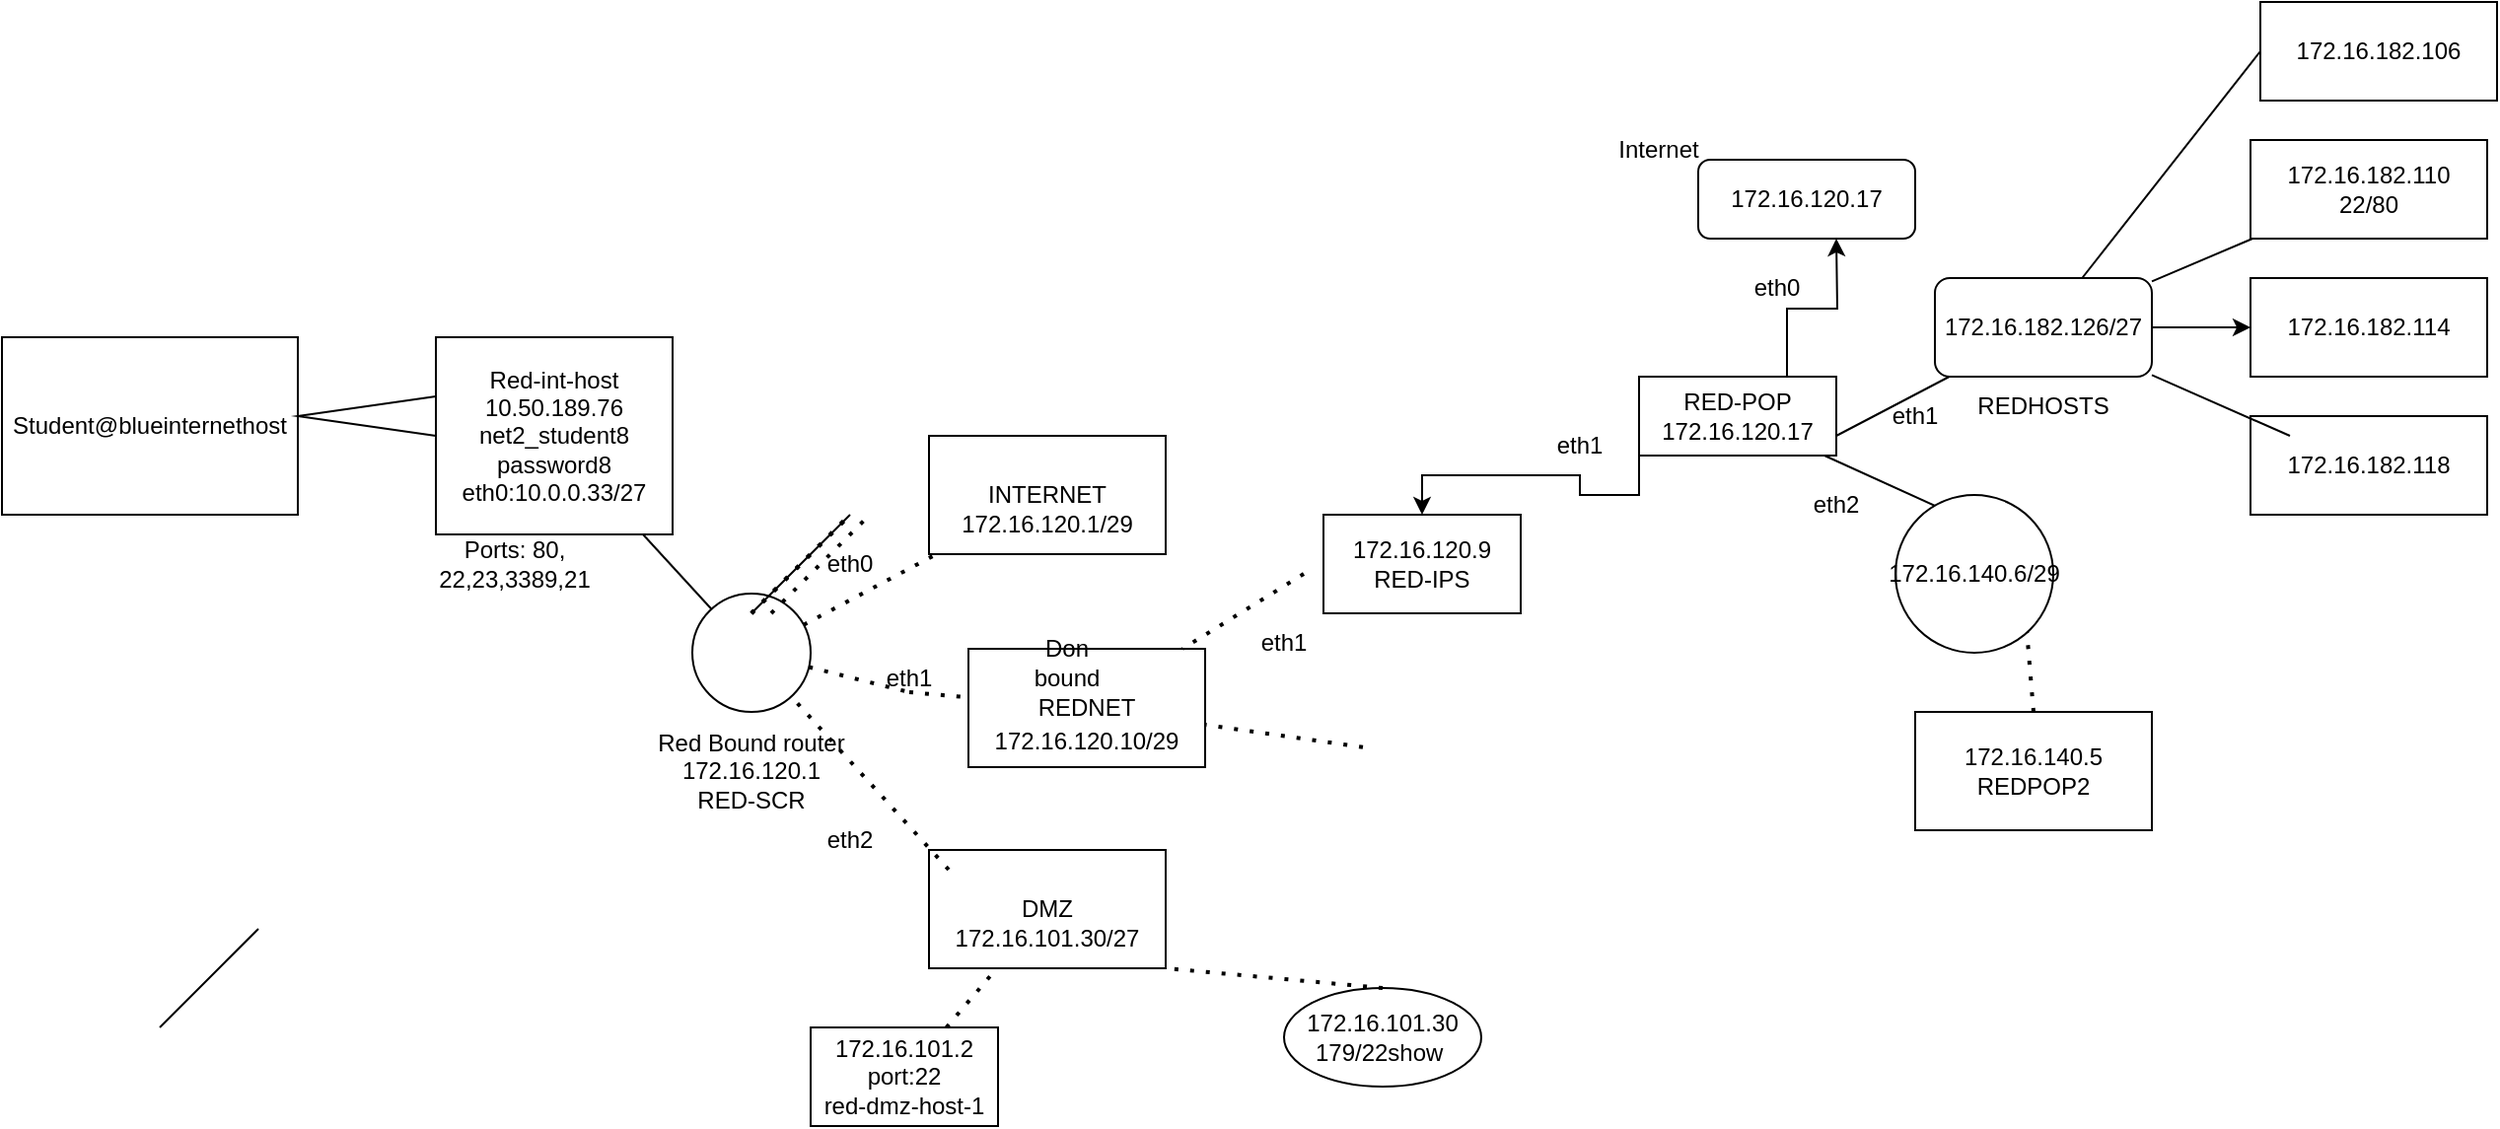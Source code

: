 <mxfile version="28.2.8">
  <diagram name="Page-1" id="Pym4T96IEMmdsNur6Ta0">
    <mxGraphModel dx="1326" dy="1831" grid="1" gridSize="10" guides="1" tooltips="1" connect="1" arrows="1" fold="1" page="1" pageScale="1" pageWidth="850" pageHeight="1100" math="0" shadow="0">
      <root>
        <mxCell id="0" />
        <mxCell id="1" parent="0" />
        <mxCell id="TnTFWZ-Hbo-qFbYyvlhM-1" value="Student@blueinternethost" style="rounded=0;whiteSpace=wrap;html=1;" vertex="1" parent="1">
          <mxGeometry x="10" y="70" width="150" height="90" as="geometry" />
        </mxCell>
        <mxCell id="TnTFWZ-Hbo-qFbYyvlhM-2" value="Red-int-host&lt;div&gt;10.50.189.76&lt;/div&gt;&lt;div&gt;net2_student8&lt;/div&gt;&lt;div&gt;password8&lt;/div&gt;&lt;div&gt;eth0:10.0.0.33/27&lt;/div&gt;" style="rounded=0;whiteSpace=wrap;html=1;" vertex="1" parent="1">
          <mxGeometry x="230" y="70" width="120" height="100" as="geometry" />
        </mxCell>
        <mxCell id="TnTFWZ-Hbo-qFbYyvlhM-3" value="" style="endArrow=none;html=1;rounded=0;entryX=0;entryY=0.5;entryDx=0;entryDy=0;" edge="1" parent="1" target="TnTFWZ-Hbo-qFbYyvlhM-2">
          <mxGeometry width="50" height="50" relative="1" as="geometry">
            <mxPoint x="230" y="100" as="sourcePoint" />
            <mxPoint x="450" y="350" as="targetPoint" />
            <Array as="points">
              <mxPoint x="160" y="110" />
            </Array>
          </mxGeometry>
        </mxCell>
        <mxCell id="TnTFWZ-Hbo-qFbYyvlhM-4" value="Ports: 80, 22,23,3389,21" style="text;html=1;whiteSpace=wrap;strokeColor=none;fillColor=none;align=center;verticalAlign=middle;rounded=0;" vertex="1" parent="1">
          <mxGeometry x="240" y="170" width="60" height="30" as="geometry" />
        </mxCell>
        <mxCell id="TnTFWZ-Hbo-qFbYyvlhM-9" value="" style="ellipse;whiteSpace=wrap;html=1;aspect=fixed;" vertex="1" parent="1">
          <mxGeometry x="360" y="200" width="60" height="60" as="geometry" />
        </mxCell>
        <mxCell id="TnTFWZ-Hbo-qFbYyvlhM-10" value="" style="endArrow=none;html=1;rounded=0;" edge="1" parent="1">
          <mxGeometry width="50" height="50" relative="1" as="geometry">
            <mxPoint x="90" y="420" as="sourcePoint" />
            <mxPoint x="140" y="370" as="targetPoint" />
          </mxGeometry>
        </mxCell>
        <mxCell id="TnTFWZ-Hbo-qFbYyvlhM-11" value="" style="endArrow=none;html=1;rounded=0;" edge="1" parent="1" target="TnTFWZ-Hbo-qFbYyvlhM-77">
          <mxGeometry width="50" height="50" relative="1" as="geometry">
            <mxPoint x="940" y="120" as="sourcePoint" />
            <mxPoint x="990" y="70" as="targetPoint" />
          </mxGeometry>
        </mxCell>
        <mxCell id="TnTFWZ-Hbo-qFbYyvlhM-13" value="Red Bound router&lt;div&gt;172.16.120.1&lt;/div&gt;&lt;div&gt;RED-SCR&lt;/div&gt;" style="text;html=1;whiteSpace=wrap;strokeColor=none;fillColor=none;align=center;verticalAlign=middle;rounded=0;" vertex="1" parent="1">
          <mxGeometry x="340" y="250" width="100" height="80" as="geometry" />
        </mxCell>
        <mxCell id="TnTFWZ-Hbo-qFbYyvlhM-15" value="" style="endArrow=none;html=1;rounded=0;entryX=0.875;entryY=1;entryDx=0;entryDy=0;entryPerimeter=0;" edge="1" parent="1" source="TnTFWZ-Hbo-qFbYyvlhM-9" target="TnTFWZ-Hbo-qFbYyvlhM-2">
          <mxGeometry width="50" height="50" relative="1" as="geometry">
            <mxPoint x="570" y="420" as="sourcePoint" />
            <mxPoint x="620" y="370" as="targetPoint" />
          </mxGeometry>
        </mxCell>
        <mxCell id="TnTFWZ-Hbo-qFbYyvlhM-17" value="INTERNET" style="rounded=0;whiteSpace=wrap;html=1;" vertex="1" parent="1">
          <mxGeometry x="480" y="120" width="120" height="60" as="geometry" />
        </mxCell>
        <mxCell id="TnTFWZ-Hbo-qFbYyvlhM-18" value="REDNET" style="rounded=0;whiteSpace=wrap;html=1;" vertex="1" parent="1">
          <mxGeometry x="500" y="228" width="120" height="60" as="geometry" />
        </mxCell>
        <mxCell id="TnTFWZ-Hbo-qFbYyvlhM-19" value="DMZ" style="rounded=0;whiteSpace=wrap;html=1;" vertex="1" parent="1">
          <mxGeometry x="480" y="330" width="120" height="60" as="geometry" />
        </mxCell>
        <mxCell id="TnTFWZ-Hbo-qFbYyvlhM-20" value="" style="endArrow=none;dashed=1;html=1;dashPattern=1 3;strokeWidth=2;rounded=0;" edge="1" parent="1" source="TnTFWZ-Hbo-qFbYyvlhM-9" target="TnTFWZ-Hbo-qFbYyvlhM-17">
          <mxGeometry width="50" height="50" relative="1" as="geometry">
            <mxPoint x="570" y="420" as="sourcePoint" />
            <mxPoint x="620" y="370" as="targetPoint" />
          </mxGeometry>
        </mxCell>
        <mxCell id="TnTFWZ-Hbo-qFbYyvlhM-21" value="" style="endArrow=none;dashed=1;html=1;dashPattern=1 3;strokeWidth=2;rounded=0;" edge="1" parent="1" source="TnTFWZ-Hbo-qFbYyvlhM-34" target="TnTFWZ-Hbo-qFbYyvlhM-18">
          <mxGeometry width="50" height="50" relative="1" as="geometry">
            <mxPoint x="426" y="226" as="sourcePoint" />
            <mxPoint x="494" y="190" as="targetPoint" />
          </mxGeometry>
        </mxCell>
        <mxCell id="TnTFWZ-Hbo-qFbYyvlhM-22" value="" style="endArrow=none;dashed=1;html=1;dashPattern=1 3;strokeWidth=2;rounded=0;" edge="1" parent="1" target="TnTFWZ-Hbo-qFbYyvlhM-9">
          <mxGeometry width="50" height="50" relative="1" as="geometry">
            <mxPoint x="490" y="340" as="sourcePoint" />
            <mxPoint x="620" y="370" as="targetPoint" />
          </mxGeometry>
        </mxCell>
        <mxCell id="TnTFWZ-Hbo-qFbYyvlhM-23" value="172.16.120.1/29" style="text;html=1;whiteSpace=wrap;strokeColor=none;fillColor=none;align=center;verticalAlign=middle;rounded=0;" vertex="1" parent="1">
          <mxGeometry x="510" y="150" width="60" height="30" as="geometry" />
        </mxCell>
        <mxCell id="TnTFWZ-Hbo-qFbYyvlhM-25" value="172.16.120.10/29" style="text;html=1;whiteSpace=wrap;strokeColor=none;fillColor=none;align=center;verticalAlign=middle;rounded=0;" vertex="1" parent="1">
          <mxGeometry x="530" y="260" width="60" height="30" as="geometry" />
        </mxCell>
        <mxCell id="TnTFWZ-Hbo-qFbYyvlhM-26" value="172.16.101.30/27" style="text;html=1;whiteSpace=wrap;strokeColor=none;fillColor=none;align=center;verticalAlign=middle;rounded=0;" vertex="1" parent="1">
          <mxGeometry x="510" y="360" width="60" height="30" as="geometry" />
        </mxCell>
        <mxCell id="TnTFWZ-Hbo-qFbYyvlhM-29" value="172.16.101.2&lt;div&gt;port:22&lt;/div&gt;&lt;div&gt;red-dmz-host-1&lt;/div&gt;" style="rounded=0;whiteSpace=wrap;html=1;" vertex="1" parent="1">
          <mxGeometry x="420" y="420" width="95" height="50" as="geometry" />
        </mxCell>
        <mxCell id="TnTFWZ-Hbo-qFbYyvlhM-30" value="" style="endArrow=none;dashed=1;html=1;dashPattern=1 3;strokeWidth=2;rounded=0;" edge="1" parent="1" source="TnTFWZ-Hbo-qFbYyvlhM-29" target="TnTFWZ-Hbo-qFbYyvlhM-19">
          <mxGeometry width="50" height="50" relative="1" as="geometry">
            <mxPoint x="400" y="400" as="sourcePoint" />
            <mxPoint x="450" y="350" as="targetPoint" />
          </mxGeometry>
        </mxCell>
        <mxCell id="TnTFWZ-Hbo-qFbYyvlhM-31" value="172.16.101.30&lt;div&gt;179/22show&amp;nbsp;&lt;/div&gt;" style="ellipse;whiteSpace=wrap;html=1;" vertex="1" parent="1">
          <mxGeometry x="660" y="400" width="100" height="50" as="geometry" />
        </mxCell>
        <mxCell id="TnTFWZ-Hbo-qFbYyvlhM-32" value="" style="endArrow=none;dashed=1;html=1;dashPattern=1 3;strokeWidth=2;rounded=0;entryX=1;entryY=1;entryDx=0;entryDy=0;exitX=0.5;exitY=0;exitDx=0;exitDy=0;" edge="1" parent="1" source="TnTFWZ-Hbo-qFbYyvlhM-31" target="TnTFWZ-Hbo-qFbYyvlhM-19">
          <mxGeometry width="50" height="50" relative="1" as="geometry">
            <mxPoint x="400" y="400" as="sourcePoint" />
            <mxPoint x="450" y="350" as="targetPoint" />
          </mxGeometry>
        </mxCell>
        <mxCell id="TnTFWZ-Hbo-qFbYyvlhM-33" value="eth2" style="text;html=1;whiteSpace=wrap;strokeColor=none;fillColor=none;align=center;verticalAlign=middle;rounded=0;" vertex="1" parent="1">
          <mxGeometry x="410" y="310" width="60" height="30" as="geometry" />
        </mxCell>
        <mxCell id="TnTFWZ-Hbo-qFbYyvlhM-35" value="" style="endArrow=none;dashed=1;html=1;dashPattern=1 3;strokeWidth=2;rounded=0;" edge="1" parent="1" source="TnTFWZ-Hbo-qFbYyvlhM-9" target="TnTFWZ-Hbo-qFbYyvlhM-34">
          <mxGeometry width="50" height="50" relative="1" as="geometry">
            <mxPoint x="420" y="235" as="sourcePoint" />
            <mxPoint x="500" y="249" as="targetPoint" />
          </mxGeometry>
        </mxCell>
        <mxCell id="TnTFWZ-Hbo-qFbYyvlhM-34" value="eth1&lt;div&gt;&lt;br&gt;&lt;/div&gt;" style="text;html=1;whiteSpace=wrap;strokeColor=none;fillColor=none;align=center;verticalAlign=middle;rounded=0;" vertex="1" parent="1">
          <mxGeometry x="440" y="250" width="60" as="geometry" />
        </mxCell>
        <mxCell id="TnTFWZ-Hbo-qFbYyvlhM-36" value="eth0" style="text;html=1;whiteSpace=wrap;strokeColor=none;fillColor=none;align=center;verticalAlign=middle;rounded=0;" vertex="1" parent="1">
          <mxGeometry x="410" y="170" width="60" height="30" as="geometry" />
        </mxCell>
        <mxCell id="TnTFWZ-Hbo-qFbYyvlhM-40" value="" style="endArrow=none;dashed=1;html=1;dashPattern=1 3;strokeWidth=2;rounded=0;" edge="1" parent="1" target="TnTFWZ-Hbo-qFbYyvlhM-18">
          <mxGeometry width="50" height="50" relative="1" as="geometry">
            <mxPoint x="670" y="190" as="sourcePoint" />
            <mxPoint x="450" y="350" as="targetPoint" />
          </mxGeometry>
        </mxCell>
        <mxCell id="TnTFWZ-Hbo-qFbYyvlhM-41" value="" style="endArrow=none;dashed=1;html=1;dashPattern=1 3;strokeWidth=2;rounded=0;" edge="1" parent="1" target="TnTFWZ-Hbo-qFbYyvlhM-18">
          <mxGeometry width="50" height="50" relative="1" as="geometry">
            <mxPoint x="700" y="277.895" as="sourcePoint" />
            <mxPoint x="630" y="248" as="targetPoint" />
          </mxGeometry>
        </mxCell>
        <mxCell id="TnTFWZ-Hbo-qFbYyvlhM-51" value="eth1" style="text;html=1;whiteSpace=wrap;strokeColor=none;fillColor=none;align=center;verticalAlign=middle;rounded=0;" vertex="1" parent="1">
          <mxGeometry x="630" y="210" width="60" height="30" as="geometry" />
        </mxCell>
        <mxCell id="TnTFWZ-Hbo-qFbYyvlhM-59" value="" style="endArrow=none;dashed=1;html=1;dashPattern=1 3;strokeWidth=2;rounded=0;" edge="1" parent="1">
          <mxGeometry width="50" height="50" relative="1" as="geometry">
            <mxPoint x="400" y="210" as="sourcePoint" />
            <mxPoint x="450" y="160" as="targetPoint" />
          </mxGeometry>
        </mxCell>
        <mxCell id="TnTFWZ-Hbo-qFbYyvlhM-63" value="Don bound" style="text;html=1;whiteSpace=wrap;strokeColor=none;fillColor=none;align=center;verticalAlign=middle;rounded=0;" vertex="1" parent="1">
          <mxGeometry x="520" y="220" width="60" height="30" as="geometry" />
        </mxCell>
        <mxCell id="TnTFWZ-Hbo-qFbYyvlhM-64" value="172.16.120.9&lt;div&gt;RED-IPS&lt;/div&gt;" style="rounded=0;whiteSpace=wrap;html=1;" vertex="1" parent="1">
          <mxGeometry x="680" y="160" width="100" height="50" as="geometry" />
        </mxCell>
        <mxCell id="TnTFWZ-Hbo-qFbYyvlhM-68" style="edgeStyle=orthogonalEdgeStyle;rounded=0;orthogonalLoop=1;jettySize=auto;html=1;exitX=0;exitY=1;exitDx=0;exitDy=0;" edge="1" parent="1" source="TnTFWZ-Hbo-qFbYyvlhM-66" target="TnTFWZ-Hbo-qFbYyvlhM-64">
          <mxGeometry relative="1" as="geometry" />
        </mxCell>
        <mxCell id="TnTFWZ-Hbo-qFbYyvlhM-73" style="edgeStyle=orthogonalEdgeStyle;rounded=0;orthogonalLoop=1;jettySize=auto;html=1;exitX=0.75;exitY=0;exitDx=0;exitDy=0;" edge="1" parent="1" source="TnTFWZ-Hbo-qFbYyvlhM-66">
          <mxGeometry relative="1" as="geometry">
            <mxPoint x="940" y="20" as="targetPoint" />
          </mxGeometry>
        </mxCell>
        <mxCell id="TnTFWZ-Hbo-qFbYyvlhM-66" value="RED-POP&lt;div&gt;172.16.120.17&lt;/div&gt;" style="rounded=0;whiteSpace=wrap;html=1;" vertex="1" parent="1">
          <mxGeometry x="840" y="90" width="100" height="40" as="geometry" />
        </mxCell>
        <mxCell id="TnTFWZ-Hbo-qFbYyvlhM-67" value="" style="endArrow=none;dashed=1;html=1;dashPattern=1 3;strokeWidth=2;rounded=0;" edge="1" parent="1">
          <mxGeometry width="50" height="50" relative="1" as="geometry">
            <mxPoint x="390" y="210" as="sourcePoint" />
            <mxPoint x="440" y="160" as="targetPoint" />
          </mxGeometry>
        </mxCell>
        <mxCell id="TnTFWZ-Hbo-qFbYyvlhM-69" value="eth1" style="text;html=1;whiteSpace=wrap;strokeColor=none;fillColor=none;align=center;verticalAlign=middle;rounded=0;" vertex="1" parent="1">
          <mxGeometry x="780" y="110" width="60" height="30" as="geometry" />
        </mxCell>
        <mxCell id="TnTFWZ-Hbo-qFbYyvlhM-70" value="" style="endArrow=none;dashed=1;html=1;dashPattern=1 3;strokeWidth=2;rounded=0;" edge="1" parent="1">
          <mxGeometry width="50" height="50" relative="1" as="geometry">
            <mxPoint x="390" y="210" as="sourcePoint" />
            <mxPoint x="440" y="160" as="targetPoint" />
          </mxGeometry>
        </mxCell>
        <mxCell id="TnTFWZ-Hbo-qFbYyvlhM-71" value="" style="endArrow=none;html=1;rounded=0;" edge="1" parent="1">
          <mxGeometry width="50" height="50" relative="1" as="geometry">
            <mxPoint x="390" y="210" as="sourcePoint" />
            <mxPoint x="440" y="160" as="targetPoint" />
          </mxGeometry>
        </mxCell>
        <mxCell id="TnTFWZ-Hbo-qFbYyvlhM-72" value="" style="endArrow=none;dashed=1;html=1;dashPattern=1 3;strokeWidth=2;rounded=0;" edge="1" parent="1">
          <mxGeometry width="50" height="50" relative="1" as="geometry">
            <mxPoint x="390" y="210" as="sourcePoint" />
            <mxPoint x="440" y="160" as="targetPoint" />
          </mxGeometry>
        </mxCell>
        <mxCell id="TnTFWZ-Hbo-qFbYyvlhM-74" value="eth0" style="text;html=1;whiteSpace=wrap;strokeColor=none;fillColor=none;align=center;verticalAlign=middle;rounded=0;" vertex="1" parent="1">
          <mxGeometry x="880" y="30" width="60" height="30" as="geometry" />
        </mxCell>
        <mxCell id="TnTFWZ-Hbo-qFbYyvlhM-75" value="172.16.120.17" style="rounded=1;whiteSpace=wrap;html=1;" vertex="1" parent="1">
          <mxGeometry x="870" y="-20" width="110" height="40" as="geometry" />
        </mxCell>
        <mxCell id="TnTFWZ-Hbo-qFbYyvlhM-76" value="Internet" style="text;html=1;whiteSpace=wrap;strokeColor=none;fillColor=none;align=center;verticalAlign=middle;rounded=0;" vertex="1" parent="1">
          <mxGeometry x="820" y="-40" width="60" height="30" as="geometry" />
        </mxCell>
        <mxCell id="TnTFWZ-Hbo-qFbYyvlhM-88" style="edgeStyle=orthogonalEdgeStyle;rounded=0;orthogonalLoop=1;jettySize=auto;html=1;exitX=1;exitY=0.5;exitDx=0;exitDy=0;" edge="1" parent="1" source="TnTFWZ-Hbo-qFbYyvlhM-77" target="TnTFWZ-Hbo-qFbYyvlhM-85">
          <mxGeometry relative="1" as="geometry" />
        </mxCell>
        <mxCell id="TnTFWZ-Hbo-qFbYyvlhM-77" value="172.16.182.126/27" style="rounded=1;whiteSpace=wrap;html=1;" vertex="1" parent="1">
          <mxGeometry x="990" y="40" width="110" height="50" as="geometry" />
        </mxCell>
        <mxCell id="TnTFWZ-Hbo-qFbYyvlhM-78" value="eth1" style="text;html=1;whiteSpace=wrap;strokeColor=none;fillColor=none;align=center;verticalAlign=middle;rounded=0;" vertex="1" parent="1">
          <mxGeometry x="950" y="95" width="60" height="30" as="geometry" />
        </mxCell>
        <mxCell id="TnTFWZ-Hbo-qFbYyvlhM-79" value="REDHOSTS" style="text;html=1;whiteSpace=wrap;strokeColor=none;fillColor=none;align=center;verticalAlign=middle;rounded=0;" vertex="1" parent="1">
          <mxGeometry x="1015" y="90" width="60" height="30" as="geometry" />
        </mxCell>
        <mxCell id="TnTFWZ-Hbo-qFbYyvlhM-81" value="" style="endArrow=none;html=1;rounded=0;" edge="1" parent="1" source="TnTFWZ-Hbo-qFbYyvlhM-66">
          <mxGeometry width="50" height="50" relative="1" as="geometry">
            <mxPoint x="950" y="210" as="sourcePoint" />
            <mxPoint x="1000" y="160" as="targetPoint" />
          </mxGeometry>
        </mxCell>
        <mxCell id="TnTFWZ-Hbo-qFbYyvlhM-82" value="eth2" style="text;html=1;whiteSpace=wrap;strokeColor=none;fillColor=none;align=center;verticalAlign=middle;rounded=0;" vertex="1" parent="1">
          <mxGeometry x="910" y="140" width="60" height="30" as="geometry" />
        </mxCell>
        <mxCell id="TnTFWZ-Hbo-qFbYyvlhM-83" value="172.16.182.106" style="rounded=0;whiteSpace=wrap;html=1;" vertex="1" parent="1">
          <mxGeometry x="1155" y="-100" width="120" height="50" as="geometry" />
        </mxCell>
        <mxCell id="TnTFWZ-Hbo-qFbYyvlhM-84" value="172.16.182.110&lt;div&gt;22/80&lt;/div&gt;" style="rounded=0;whiteSpace=wrap;html=1;" vertex="1" parent="1">
          <mxGeometry x="1150" y="-30" width="120" height="50" as="geometry" />
        </mxCell>
        <mxCell id="TnTFWZ-Hbo-qFbYyvlhM-85" value="172.16.182.114" style="rounded=0;whiteSpace=wrap;html=1;" vertex="1" parent="1">
          <mxGeometry x="1150" y="40" width="120" height="50" as="geometry" />
        </mxCell>
        <mxCell id="TnTFWZ-Hbo-qFbYyvlhM-86" value="172.16.182.118" style="rounded=0;whiteSpace=wrap;html=1;" vertex="1" parent="1">
          <mxGeometry x="1150" y="110" width="120" height="50" as="geometry" />
        </mxCell>
        <mxCell id="TnTFWZ-Hbo-qFbYyvlhM-87" value="" style="endArrow=none;html=1;rounded=0;" edge="1" parent="1" source="TnTFWZ-Hbo-qFbYyvlhM-77">
          <mxGeometry width="50" height="50" relative="1" as="geometry">
            <mxPoint x="1120" y="170" as="sourcePoint" />
            <mxPoint x="1170" y="120" as="targetPoint" />
          </mxGeometry>
        </mxCell>
        <mxCell id="TnTFWZ-Hbo-qFbYyvlhM-90" value="" style="endArrow=none;html=1;rounded=0;" edge="1" parent="1" source="TnTFWZ-Hbo-qFbYyvlhM-77" target="TnTFWZ-Hbo-qFbYyvlhM-84">
          <mxGeometry width="50" height="50" relative="1" as="geometry">
            <mxPoint x="950" y="210" as="sourcePoint" />
            <mxPoint x="1000" y="160" as="targetPoint" />
          </mxGeometry>
        </mxCell>
        <mxCell id="TnTFWZ-Hbo-qFbYyvlhM-91" value="" style="endArrow=none;html=1;rounded=0;exitX=0;exitY=0.5;exitDx=0;exitDy=0;" edge="1" parent="1" source="TnTFWZ-Hbo-qFbYyvlhM-83" target="TnTFWZ-Hbo-qFbYyvlhM-77">
          <mxGeometry width="50" height="50" relative="1" as="geometry">
            <mxPoint x="950" y="210" as="sourcePoint" />
            <mxPoint x="1000" y="160" as="targetPoint" />
          </mxGeometry>
        </mxCell>
        <mxCell id="TnTFWZ-Hbo-qFbYyvlhM-92" value="172.16.140.5&lt;div&gt;REDPOP2&lt;/div&gt;" style="rounded=0;whiteSpace=wrap;html=1;" vertex="1" parent="1">
          <mxGeometry x="980" y="260" width="120" height="60" as="geometry" />
        </mxCell>
        <mxCell id="TnTFWZ-Hbo-qFbYyvlhM-93" value="" style="endArrow=none;dashed=1;html=1;dashPattern=1 3;strokeWidth=2;rounded=0;entryX=0.5;entryY=1;entryDx=0;entryDy=0;exitX=0.5;exitY=0;exitDx=0;exitDy=0;" edge="1" parent="1" source="TnTFWZ-Hbo-qFbYyvlhM-92">
          <mxGeometry width="50" height="50" relative="1" as="geometry">
            <mxPoint x="950" y="210" as="sourcePoint" />
            <mxPoint x="1035" y="200" as="targetPoint" />
          </mxGeometry>
        </mxCell>
        <mxCell id="TnTFWZ-Hbo-qFbYyvlhM-95" value="172.16.140.6/29" style="ellipse;whiteSpace=wrap;html=1;aspect=fixed;" vertex="1" parent="1">
          <mxGeometry x="970" y="150" width="80" height="80" as="geometry" />
        </mxCell>
      </root>
    </mxGraphModel>
  </diagram>
</mxfile>
